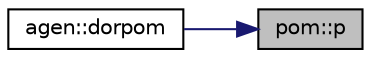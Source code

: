 digraph "pom::p"
{
 // LATEX_PDF_SIZE
  edge [fontname="Helvetica",fontsize="10",labelfontname="Helvetica",labelfontsize="10"];
  node [fontname="Helvetica",fontsize="10",shape=record];
  rankdir="RL";
  Node1 [label="pom::p",height=0.2,width=0.4,color="black", fillcolor="grey75", style="filled", fontcolor="black",tooltip="Стоимость помещения"];
  Node1 -> Node2 [dir="back",color="midnightblue",fontsize="10",style="solid",fontname="Helvetica"];
  Node2 [label="agen::dorpom",height=0.2,width=0.4,color="black", fillcolor="white", style="filled",URL="$classagen.html#a318bed8f0919349b28a9c3e7d608f3ee",tooltip="Стоимость самой дорогой комнаты"];
}
